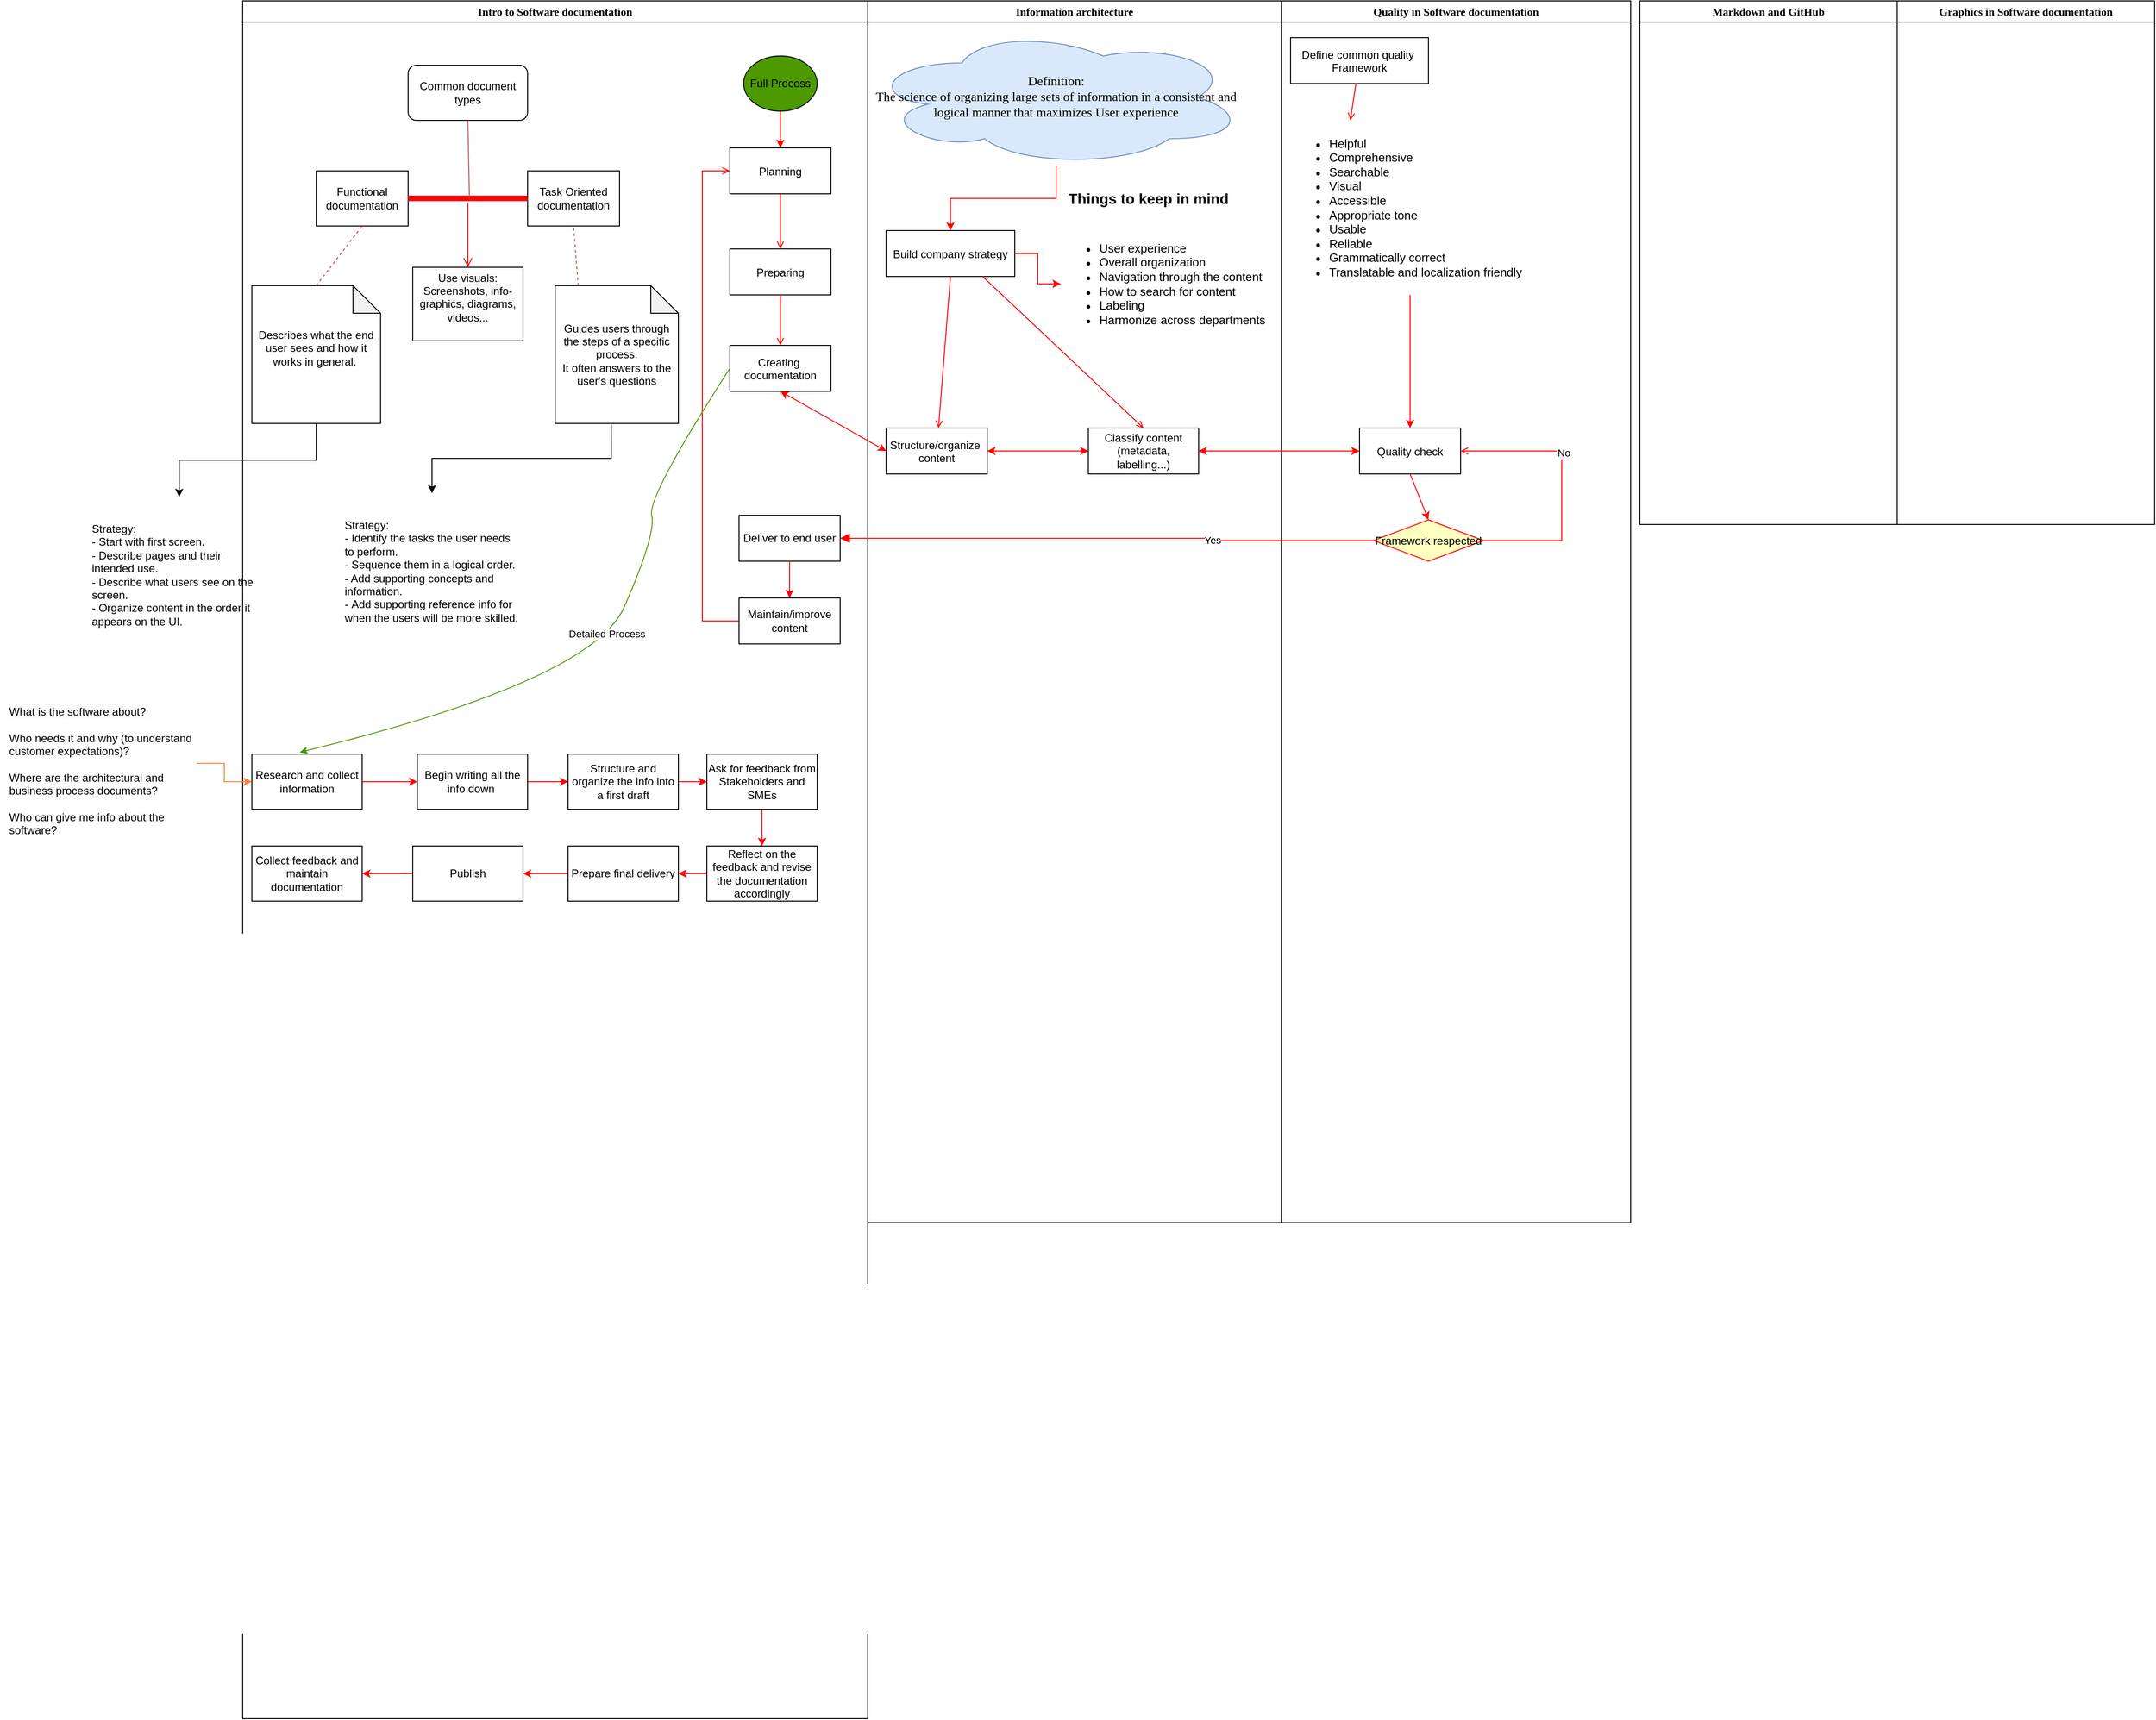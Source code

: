 <mxfile version="26.0.10">
  <diagram name="Page-1" id="e7e014a7-5840-1c2e-5031-d8a46d1fe8dd">
    <mxGraphModel dx="2843" dy="772" grid="1" gridSize="10" guides="1" tooltips="1" connect="1" arrows="1" fold="1" page="1" pageScale="1" pageWidth="1169" pageHeight="826" background="none" math="0" shadow="0">
      <root>
        <mxCell id="0" />
        <mxCell id="1" parent="0" />
        <mxCell id="2" value="Intro to Software documentation" style="swimlane;whiteSpace=wrap;fontFamily=Verdana;" parent="1" vertex="1">
          <mxGeometry x="-880" y="120" width="680" height="1870" as="geometry" />
        </mxCell>
        <mxCell id="Sq-dpYa1ZeV3uEKY72W7-112" value="&lt;div&gt;Describes what the end user sees and how it works in general.&amp;nbsp;&lt;/div&gt;&lt;div&gt;&lt;br&gt;&lt;/div&gt;" style="shape=note;whiteSpace=wrap;html=1;backgroundOutline=1;darkOpacity=0.05;" parent="2" vertex="1">
          <mxGeometry x="10" y="310" width="140" height="150" as="geometry" />
        </mxCell>
        <mxCell id="7" value="Planning" style="" parent="2" vertex="1">
          <mxGeometry x="530" y="160" width="110" height="50" as="geometry" />
        </mxCell>
        <mxCell id="8" value="Preparing" style="" parent="2" vertex="1">
          <mxGeometry x="530" y="270" width="110" height="50" as="geometry" />
        </mxCell>
        <mxCell id="9" value="" style="endArrow=open;strokeColor=#FF0000;endFill=1;rounded=0" parent="2" source="7" target="8" edge="1">
          <mxGeometry relative="1" as="geometry" />
        </mxCell>
        <mxCell id="10" value="Creating &#xa;documentation" style="" parent="2" vertex="1">
          <mxGeometry x="530" y="375" width="110" height="50" as="geometry" />
        </mxCell>
        <mxCell id="11" value="" style="endArrow=open;strokeColor=#FF0000;endFill=1;rounded=0" parent="2" source="8" target="10" edge="1">
          <mxGeometry relative="1" as="geometry" />
        </mxCell>
        <mxCell id="12" value="" style="edgeStyle=elbowEdgeStyle;elbow=horizontal;strokeColor=#FF0000;endArrow=open;endFill=1;rounded=0;exitX=0;exitY=0.5;exitDx=0;exitDy=0;" parent="2" source="Sq-dpYa1ZeV3uEKY72W7-87" target="7" edge="1">
          <mxGeometry width="100" height="100" relative="1" as="geometry">
            <mxPoint x="630" y="340" as="sourcePoint" />
            <mxPoint x="730" y="240" as="targetPoint" />
            <Array as="points">
              <mxPoint x="500" y="300" />
            </Array>
          </mxGeometry>
        </mxCell>
        <mxCell id="Sq-dpYa1ZeV3uEKY72W7-83" value="Deliver to end user" style="rounded=0;whiteSpace=wrap;html=1;" parent="2" vertex="1">
          <mxGeometry x="540" y="560" width="110" height="50" as="geometry" />
        </mxCell>
        <mxCell id="Sq-dpYa1ZeV3uEKY72W7-87" value="Maintain/improve content" style="rounded=0;whiteSpace=wrap;html=1;" parent="2" vertex="1">
          <mxGeometry x="540" y="650" width="110" height="50" as="geometry" />
        </mxCell>
        <mxCell id="Sq-dpYa1ZeV3uEKY72W7-88" value="" style="endArrow=classic;html=1;rounded=0;exitX=0.5;exitY=1;exitDx=0;exitDy=0;fillColor=#f8cecc;strokeColor=#FF0000;" parent="2" source="Sq-dpYa1ZeV3uEKY72W7-83" target="Sq-dpYa1ZeV3uEKY72W7-87" edge="1">
          <mxGeometry width="50" height="50" relative="1" as="geometry">
            <mxPoint x="845" y="515" as="sourcePoint" />
            <mxPoint x="845" y="570" as="targetPoint" />
          </mxGeometry>
        </mxCell>
        <mxCell id="Sq-dpYa1ZeV3uEKY72W7-90" value="Full Process" style="ellipse;whiteSpace=wrap;html=1;fillColor=#4D9900;" parent="2" vertex="1">
          <mxGeometry x="545" y="60" width="80" height="60" as="geometry" />
        </mxCell>
        <mxCell id="Sq-dpYa1ZeV3uEKY72W7-102" value="Common document types" style="rounded=1;whiteSpace=wrap;html=1;" parent="2" vertex="1">
          <mxGeometry x="180" y="70" width="130" height="60" as="geometry" />
        </mxCell>
        <mxCell id="Sq-dpYa1ZeV3uEKY72W7-106" value="Functional documentation" style="whiteSpace=wrap;html=1;align=center;verticalAlign=middle;treeFolding=1;treeMoving=1;" parent="2" vertex="1" collapsed="1">
          <mxGeometry x="80" y="185" width="100" height="60" as="geometry" />
        </mxCell>
        <mxCell id="Sq-dpYa1ZeV3uEKY72W7-107" value="Task Oriented documentation" style="whiteSpace=wrap;html=1;align=center;verticalAlign=middle;treeFolding=1;treeMoving=1;" parent="2" vertex="1">
          <mxGeometry x="310" y="185" width="100" height="60" as="geometry" />
        </mxCell>
        <mxCell id="Sq-dpYa1ZeV3uEKY72W7-113" value="Guides users through the steps of a specific process.&lt;div&gt;It often answers to the user&#39;s questions&lt;/div&gt;" style="shape=note;whiteSpace=wrap;html=1;backgroundOutline=1;darkOpacity=0.05;" parent="2" vertex="1">
          <mxGeometry x="340" y="310" width="134" height="150" as="geometry" />
        </mxCell>
        <mxCell id="Sq-dpYa1ZeV3uEKY72W7-115" value="" style="endArrow=none;dashed=1;html=1;rounded=0;exitX=0;exitY=0;exitDx=25;exitDy=0;exitPerimeter=0;entryX=0.5;entryY=1;entryDx=0;entryDy=0;fillColor=#f8cecc;strokeColor=#b85450;" parent="2" source="Sq-dpYa1ZeV3uEKY72W7-113" target="Sq-dpYa1ZeV3uEKY72W7-107" edge="1">
          <mxGeometry width="50" height="50" relative="1" as="geometry">
            <mxPoint x="165" y="300" as="sourcePoint" />
            <mxPoint x="190" y="255" as="targetPoint" />
          </mxGeometry>
        </mxCell>
        <mxCell id="Sq-dpYa1ZeV3uEKY72W7-121" value="" style="shape=line;html=1;strokeWidth=6;strokeColor=#ff0000;" parent="2" vertex="1">
          <mxGeometry x="180" y="210" width="130" height="10" as="geometry" />
        </mxCell>
        <mxCell id="Sq-dpYa1ZeV3uEKY72W7-122" value="" style="edgeStyle=orthogonalEdgeStyle;html=1;verticalAlign=bottom;endArrow=open;endSize=8;strokeColor=#ff0000;rounded=0;entryX=0.5;entryY=0;entryDx=0;entryDy=0;" parent="2" source="Sq-dpYa1ZeV3uEKY72W7-121" target="Sq-dpYa1ZeV3uEKY72W7-129" edge="1">
          <mxGeometry relative="1" as="geometry">
            <mxPoint x="245" y="300" as="targetPoint" />
          </mxGeometry>
        </mxCell>
        <mxCell id="Sq-dpYa1ZeV3uEKY72W7-128" value="" style="endArrow=none;html=1;rounded=0;exitX=0.513;exitY=0.557;exitDx=0;exitDy=0;exitPerimeter=0;entryX=0.5;entryY=1;entryDx=0;entryDy=0;fillColor=#f8cecc;strokeColor=#b85450;" parent="2" source="Sq-dpYa1ZeV3uEKY72W7-121" target="Sq-dpYa1ZeV3uEKY72W7-102" edge="1">
          <mxGeometry width="50" height="50" relative="1" as="geometry">
            <mxPoint x="980" y="480" as="sourcePoint" />
            <mxPoint x="1030" y="430" as="targetPoint" />
          </mxGeometry>
        </mxCell>
        <mxCell id="Sq-dpYa1ZeV3uEKY72W7-129" value="&#xa;&lt;span style=&quot;color: rgb(0, 0, 0); font-family: Helvetica; font-size: 12px; font-style: normal; font-variant-ligatures: normal; font-variant-caps: normal; font-weight: 400; letter-spacing: normal; orphans: 2; text-align: center; text-indent: 0px; text-transform: none; widows: 2; word-spacing: 0px; -webkit-text-stroke-width: 0px; white-space: normal; background-color: rgb(251, 251, 251); text-decoration-thickness: initial; text-decoration-style: initial; text-decoration-color: initial; display: inline !important; float: none;&quot;&gt;Use visuals: Screenshots, info-graphics, diagrams, videos...&lt;/span&gt;&#xa;&#xa;" style="rounded=0;whiteSpace=wrap;html=1;" parent="2" vertex="1">
          <mxGeometry x="185" y="290" width="120" height="80" as="geometry" />
        </mxCell>
        <mxCell id="Sq-dpYa1ZeV3uEKY72W7-114" value="" style="endArrow=none;dashed=1;html=1;rounded=0;exitX=0.5;exitY=0;exitDx=0;exitDy=0;exitPerimeter=0;entryX=0.5;entryY=1;entryDx=0;entryDy=0;fillColor=#f8cecc;strokeColor=#b85450;" parent="2" source="Sq-dpYa1ZeV3uEKY72W7-112" target="Sq-dpYa1ZeV3uEKY72W7-106" edge="1">
          <mxGeometry width="50" height="50" relative="1" as="geometry">
            <mxPoint x="100" y="320" as="sourcePoint" />
            <mxPoint x="1050" y="40" as="targetPoint" />
          </mxGeometry>
        </mxCell>
        <mxCell id="Sq-dpYa1ZeV3uEKY72W7-92" value="" style="endArrow=classic;html=1;rounded=0;exitX=0.5;exitY=1;exitDx=0;exitDy=0;fillColor=#f8cecc;strokeColor=#FF0000;entryX=0.5;entryY=0;entryDx=0;entryDy=0;" parent="2" source="Sq-dpYa1ZeV3uEKY72W7-90" target="7" edge="1">
          <mxGeometry width="50" height="50" relative="1" as="geometry">
            <mxPoint x="645" y="580" as="sourcePoint" />
            <mxPoint x="635" y="200" as="targetPoint" />
          </mxGeometry>
        </mxCell>
        <mxCell id="ZXMrNNtx2-XyOc_h4c_R-25" value="Strategy:&lt;div&gt;- Identify the tasks the user needs to perform.&lt;/div&gt;&lt;div&gt;- Sequence them in a logical order.&lt;/div&gt;&lt;div&gt;- Add supporting concepts and information.&lt;/div&gt;&lt;div&gt;-&amp;nbsp;&lt;span style=&quot;background-color: transparent; color: light-dark(rgb(0, 0, 0), rgb(255, 255, 255));&quot;&gt;Add supporting reference info for when the users will be more skilled.&lt;/span&gt;&lt;/div&gt;" style="text;strokeColor=none;fillColor=none;align=left;verticalAlign=middle;spacingLeft=4;spacingRight=4;overflow=hidden;points=[[0,0.5],[1,0.5]];portConstraint=eastwest;rotatable=0;whiteSpace=wrap;html=1;" vertex="1" parent="2">
          <mxGeometry x="105" y="536" width="200" height="170" as="geometry" />
        </mxCell>
        <mxCell id="ZXMrNNtx2-XyOc_h4c_R-26" style="edgeStyle=orthogonalEdgeStyle;rounded=0;orthogonalLoop=1;jettySize=auto;html=1;entryX=0.505;entryY=0;entryDx=0;entryDy=0;entryPerimeter=0;exitX=0.455;exitY=1.007;exitDx=0;exitDy=0;exitPerimeter=0;" edge="1" parent="2" target="ZXMrNNtx2-XyOc_h4c_R-25" source="Sq-dpYa1ZeV3uEKY72W7-113">
          <mxGeometry relative="1" as="geometry">
            <mxPoint x="450" y="550" as="targetPoint" />
            <mxPoint x="400" y="470" as="sourcePoint" />
          </mxGeometry>
        </mxCell>
        <mxCell id="ZXMrNNtx2-XyOc_h4c_R-29" value="" style="edgeStyle=orthogonalEdgeStyle;rounded=0;orthogonalLoop=1;jettySize=auto;html=1;strokeColor=light-dark(#FF0000,#FFFFFF);" edge="1" parent="2" source="ZXMrNNtx2-XyOc_h4c_R-27" target="ZXMrNNtx2-XyOc_h4c_R-28">
          <mxGeometry relative="1" as="geometry" />
        </mxCell>
        <mxCell id="ZXMrNNtx2-XyOc_h4c_R-27" value="Research and collect information" style="rounded=0;whiteSpace=wrap;html=1;" vertex="1" parent="2">
          <mxGeometry x="10" y="820" width="120" height="60" as="geometry" />
        </mxCell>
        <mxCell id="ZXMrNNtx2-XyOc_h4c_R-32" value="" style="edgeStyle=orthogonalEdgeStyle;rounded=0;orthogonalLoop=1;jettySize=auto;html=1;strokeColor=light-dark(#FF0000,#FFFFFF);" edge="1" parent="2" source="ZXMrNNtx2-XyOc_h4c_R-28" target="ZXMrNNtx2-XyOc_h4c_R-30">
          <mxGeometry relative="1" as="geometry" />
        </mxCell>
        <mxCell id="ZXMrNNtx2-XyOc_h4c_R-28" value="Begin writing all the info down&amp;nbsp;" style="rounded=0;whiteSpace=wrap;html=1;" vertex="1" parent="2">
          <mxGeometry x="190" y="820" width="120" height="60" as="geometry" />
        </mxCell>
        <mxCell id="ZXMrNNtx2-XyOc_h4c_R-34" value="" style="edgeStyle=orthogonalEdgeStyle;rounded=0;orthogonalLoop=1;jettySize=auto;html=1;strokeColor=light-dark(#FF0000,#FFFFFF);" edge="1" parent="2" source="ZXMrNNtx2-XyOc_h4c_R-30" target="ZXMrNNtx2-XyOc_h4c_R-33">
          <mxGeometry relative="1" as="geometry" />
        </mxCell>
        <mxCell id="ZXMrNNtx2-XyOc_h4c_R-30" value="Structure and organize the info into a first draft" style="rounded=0;whiteSpace=wrap;html=1;" vertex="1" parent="2">
          <mxGeometry x="354" y="820" width="120" height="60" as="geometry" />
        </mxCell>
        <mxCell id="ZXMrNNtx2-XyOc_h4c_R-43" value="" style="edgeStyle=orthogonalEdgeStyle;rounded=0;orthogonalLoop=1;jettySize=auto;html=1;strokeColor=light-dark(#FF0000,#FFFFFF);" edge="1" parent="2" source="ZXMrNNtx2-XyOc_h4c_R-33" target="ZXMrNNtx2-XyOc_h4c_R-42">
          <mxGeometry relative="1" as="geometry" />
        </mxCell>
        <mxCell id="ZXMrNNtx2-XyOc_h4c_R-33" value="Ask for feedback from Stakeholders and SMEs" style="rounded=0;whiteSpace=wrap;html=1;" vertex="1" parent="2">
          <mxGeometry x="505" y="820" width="120" height="60" as="geometry" />
        </mxCell>
        <mxCell id="ZXMrNNtx2-XyOc_h4c_R-46" value="" style="edgeStyle=orthogonalEdgeStyle;rounded=0;orthogonalLoop=1;jettySize=auto;html=1;strokeColor=light-dark(#FF0000,#FFFFFF);" edge="1" parent="2" source="ZXMrNNtx2-XyOc_h4c_R-42" target="ZXMrNNtx2-XyOc_h4c_R-44">
          <mxGeometry relative="1" as="geometry" />
        </mxCell>
        <mxCell id="ZXMrNNtx2-XyOc_h4c_R-42" value="Reflect on the feedback and revise the documentation accordingly" style="rounded=0;whiteSpace=wrap;html=1;" vertex="1" parent="2">
          <mxGeometry x="505" y="920" width="120" height="60" as="geometry" />
        </mxCell>
        <mxCell id="ZXMrNNtx2-XyOc_h4c_R-47" value="" style="edgeStyle=orthogonalEdgeStyle;rounded=0;orthogonalLoop=1;jettySize=auto;html=1;strokeColor=light-dark(#FF0000,#FFFFFF);" edge="1" parent="2" source="ZXMrNNtx2-XyOc_h4c_R-44" target="ZXMrNNtx2-XyOc_h4c_R-45">
          <mxGeometry relative="1" as="geometry" />
        </mxCell>
        <mxCell id="ZXMrNNtx2-XyOc_h4c_R-44" value="Prepare final delivery" style="rounded=0;whiteSpace=wrap;html=1;" vertex="1" parent="2">
          <mxGeometry x="354" y="920" width="120" height="60" as="geometry" />
        </mxCell>
        <mxCell id="ZXMrNNtx2-XyOc_h4c_R-49" value="" style="edgeStyle=orthogonalEdgeStyle;rounded=0;orthogonalLoop=1;jettySize=auto;html=1;strokeColor=light-dark(#FF0000,#FFFFFF);" edge="1" parent="2" source="ZXMrNNtx2-XyOc_h4c_R-45" target="ZXMrNNtx2-XyOc_h4c_R-48">
          <mxGeometry relative="1" as="geometry" />
        </mxCell>
        <mxCell id="ZXMrNNtx2-XyOc_h4c_R-45" value="Publish" style="rounded=0;whiteSpace=wrap;html=1;" vertex="1" parent="2">
          <mxGeometry x="185" y="920" width="120" height="60" as="geometry" />
        </mxCell>
        <mxCell id="ZXMrNNtx2-XyOc_h4c_R-48" value="Collect feedback and maintain documentation" style="rounded=0;whiteSpace=wrap;html=1;" vertex="1" parent="2">
          <mxGeometry x="10" y="920" width="120" height="60" as="geometry" />
        </mxCell>
        <mxCell id="ZXMrNNtx2-XyOc_h4c_R-59" value="" style="curved=1;endArrow=classic;html=1;rounded=0;exitX=0;exitY=0.5;exitDx=0;exitDy=0;entryX=0.433;entryY=-0.033;entryDx=0;entryDy=0;entryPerimeter=0;strokeColor=light-dark(#4D9900,#FFFFFF);" edge="1" parent="2" source="10" target="ZXMrNNtx2-XyOc_h4c_R-27">
          <mxGeometry width="50" height="50" relative="1" as="geometry">
            <mxPoint x="530" y="620" as="sourcePoint" />
            <mxPoint x="580" y="570" as="targetPoint" />
            <Array as="points">
              <mxPoint x="440" y="540" />
              <mxPoint x="450" y="580" />
              <mxPoint x="380" y="740" />
            </Array>
          </mxGeometry>
        </mxCell>
        <mxCell id="ZXMrNNtx2-XyOc_h4c_R-60" value="Detailed Process" style="edgeLabel;html=1;align=center;verticalAlign=middle;resizable=0;points=[];fillColor=#97D077;" vertex="1" connectable="0" parent="ZXMrNNtx2-XyOc_h4c_R-59">
          <mxGeometry x="-0.075" y="-6" relative="1" as="geometry">
            <mxPoint as="offset" />
          </mxGeometry>
        </mxCell>
        <mxCell id="3" value="Information architecture" style="swimlane;whiteSpace=wrap;fontFamily=Verdana;" parent="1" vertex="1">
          <mxGeometry x="-200" y="120" width="450" height="1330" as="geometry" />
        </mxCell>
        <mxCell id="Sq-dpYa1ZeV3uEKY72W7-156" value="" style="edgeStyle=orthogonalEdgeStyle;rounded=0;orthogonalLoop=1;jettySize=auto;html=1;entryX=0;entryY=0.5;entryDx=0;entryDy=0;fillColor=#f8cecc;strokeColor=#FF0000;" parent="3" source="15" target="Sq-dpYa1ZeV3uEKY72W7-177" edge="1">
          <mxGeometry relative="1" as="geometry">
            <mxPoint x="210" y="275" as="targetPoint" />
          </mxGeometry>
        </mxCell>
        <mxCell id="15" value="Build company strategy" style="" parent="3" vertex="1">
          <mxGeometry x="20" y="250" width="140" height="50" as="geometry" />
        </mxCell>
        <mxCell id="18" value="Structure/organize &#xa;content" style="" parent="3" vertex="1">
          <mxGeometry x="20" y="465" width="110" height="50" as="geometry" />
        </mxCell>
        <mxCell id="19" value="" style="endArrow=open;strokeColor=#FF0000;endFill=1;rounded=0;exitX=0.5;exitY=1;exitDx=0;exitDy=0;" parent="3" source="15" target="18" edge="1">
          <mxGeometry relative="1" as="geometry">
            <mxPoint x="81" y="310" as="sourcePoint" />
          </mxGeometry>
        </mxCell>
        <mxCell id="Sq-dpYa1ZeV3uEKY72W7-81" value="Classify content (metadata, labelling...)" style="rounded=0;whiteSpace=wrap;html=1;" parent="3" vertex="1">
          <mxGeometry x="240" y="465" width="120" height="50" as="geometry" />
        </mxCell>
        <mxCell id="Sq-dpYa1ZeV3uEKY72W7-159" style="edgeStyle=orthogonalEdgeStyle;rounded=0;orthogonalLoop=1;jettySize=auto;html=1;entryX=0.5;entryY=0;entryDx=0;entryDy=0;fillColor=#f8cecc;strokeColor=#FF0000;" parent="3" source="Sq-dpYa1ZeV3uEKY72W7-154" target="15" edge="1">
          <mxGeometry relative="1" as="geometry" />
        </mxCell>
        <mxCell id="Sq-dpYa1ZeV3uEKY72W7-154" value="&lt;font style=&quot;font-size: 14px;&quot; face=&quot;Verdana&quot;&gt;Definition:&lt;/font&gt;&lt;div&gt;&lt;font style=&quot;font-size: 14px;&quot; face=&quot;Verdana&quot;&gt;The science of organizing large sets of information in a consistent and logical manner that maximizes User experience&lt;/font&gt;&lt;/div&gt;" style="ellipse;shape=cloud;whiteSpace=wrap;html=1;fillColor=#dae8fc;strokeColor=#6c8ebf;" parent="3" vertex="1">
          <mxGeometry y="30" width="410" height="150" as="geometry" />
        </mxCell>
        <mxCell id="Sq-dpYa1ZeV3uEKY72W7-182" value="" style="group" parent="3" vertex="1" connectable="0">
          <mxGeometry x="210" y="193" width="240" height="210" as="geometry" />
        </mxCell>
        <mxCell id="Sq-dpYa1ZeV3uEKY72W7-177" value="&lt;ul&gt;&lt;li&gt;&lt;span style=&quot;background-color: transparent; color: light-dark(rgb(0, 0, 0), rgb(255, 255, 255));&quot;&gt;&lt;font style=&quot;font-size: 13px;&quot;&gt;User experience&lt;/font&gt;&lt;/span&gt;&lt;/li&gt;&lt;li&gt;&lt;div&gt;&lt;font style=&quot;font-size: 13px;&quot;&gt;Overall organization&lt;/font&gt;&lt;div&gt;&lt;/div&gt;&lt;/div&gt;&lt;/li&gt;&lt;li&gt;&lt;span style=&quot;background-color: transparent; color: light-dark(rgb(0, 0, 0), rgb(255, 255, 255));&quot;&gt;&lt;div&gt;&lt;font style=&quot;font-size: 13px;&quot;&gt;Navigation through the content&lt;/font&gt;&lt;/div&gt;&lt;/span&gt;&lt;/li&gt;&lt;li&gt;&lt;span style=&quot;background-color: transparent; color: light-dark(rgb(0, 0, 0), rgb(255, 255, 255));&quot;&gt;&lt;font style=&quot;font-size: 13px;&quot;&gt;How to search for content&lt;/font&gt;&lt;/span&gt;&lt;/li&gt;&lt;li&gt;&lt;font style=&quot;font-size: 13px;&quot;&gt;Labeling&lt;/font&gt;&lt;/li&gt;&lt;li&gt;&lt;font style=&quot;font-size: 13px;&quot;&gt;Harmonize across departments&lt;/font&gt;&lt;/li&gt;&lt;/ul&gt;" style="text;strokeColor=none;fillColor=none;html=1;whiteSpace=wrap;verticalAlign=middle;overflow=hidden;" parent="Sq-dpYa1ZeV3uEKY72W7-182" vertex="1">
          <mxGeometry y="20" width="240" height="190" as="geometry" />
        </mxCell>
        <mxCell id="Sq-dpYa1ZeV3uEKY72W7-181" value="&lt;font style=&quot;font-size: 16px;&quot;&gt;Things to keep in mind&lt;/font&gt;" style="text;strokeColor=none;fillColor=none;html=1;fontSize=24;fontStyle=1;verticalAlign=middle;align=center;" parent="Sq-dpYa1ZeV3uEKY72W7-182" vertex="1">
          <mxGeometry x="45" width="100" height="40" as="geometry" />
        </mxCell>
        <mxCell id="Sq-dpYa1ZeV3uEKY72W7-183" value="" style="endArrow=open;strokeColor=#FF0000;endFill=1;rounded=0;exitX=0.75;exitY=1;exitDx=0;exitDy=0;entryX=0.5;entryY=0;entryDx=0;entryDy=0;" parent="3" source="15" target="Sq-dpYa1ZeV3uEKY72W7-81" edge="1">
          <mxGeometry relative="1" as="geometry">
            <mxPoint x="91" y="313" as="sourcePoint" />
            <mxPoint x="86" y="475" as="targetPoint" />
          </mxGeometry>
        </mxCell>
        <mxCell id="Sq-dpYa1ZeV3uEKY72W7-186" value="" style="endArrow=classic;startArrow=classic;html=1;rounded=0;fillColor=#f8cecc;strokeColor=#FF0000;entryX=1;entryY=0.5;entryDx=0;entryDy=0;exitX=0;exitY=0.5;exitDx=0;exitDy=0;" parent="3" source="Sq-dpYa1ZeV3uEKY72W7-81" target="18" edge="1">
          <mxGeometry width="50" height="50" relative="1" as="geometry">
            <mxPoint x="240" y="490" as="sourcePoint" />
            <mxPoint x="160" y="510" as="targetPoint" />
          </mxGeometry>
        </mxCell>
        <mxCell id="4" value="Graphics in Software documentation" style="swimlane;whiteSpace=wrap;fontFamily=Verdana;" parent="1" vertex="1">
          <mxGeometry x="920" y="120" width="280" height="570" as="geometry" />
        </mxCell>
        <mxCell id="Sq-dpYa1ZeV3uEKY72W7-41" value="Markdown and GitHub" style="swimlane;whiteSpace=wrap;fontFamily=Verdana;" parent="1" vertex="1">
          <mxGeometry x="640" y="120" width="280" height="570" as="geometry" />
        </mxCell>
        <mxCell id="Sq-dpYa1ZeV3uEKY72W7-49" value="Quality in Software documentation" style="swimlane;whiteSpace=wrap;fontFamily=Verdana;" parent="1" vertex="1">
          <mxGeometry x="250" y="120" width="380" height="1330" as="geometry" />
        </mxCell>
        <mxCell id="Sq-dpYa1ZeV3uEKY72W7-52" value="Define common quality &#xa;Framework" style="" parent="Sq-dpYa1ZeV3uEKY72W7-49" vertex="1">
          <mxGeometry x="10" y="40" width="150" height="50" as="geometry" />
        </mxCell>
        <mxCell id="Sq-dpYa1ZeV3uEKY72W7-54" value="" style="endArrow=open;strokeColor=#FF0000;endFill=1;rounded=0;entryX=0.25;entryY=0;entryDx=0;entryDy=0;" parent="Sq-dpYa1ZeV3uEKY72W7-49" source="Sq-dpYa1ZeV3uEKY72W7-52" target="Sq-dpYa1ZeV3uEKY72W7-132" edge="1">
          <mxGeometry relative="1" as="geometry">
            <mxPoint x="75" y="220" as="targetPoint" />
          </mxGeometry>
        </mxCell>
        <mxCell id="Sq-dpYa1ZeV3uEKY72W7-132" value="&lt;ul&gt;&lt;li&gt;&lt;font style=&quot;font-size: 13px;&quot;&gt;Helpful&lt;/font&gt;&lt;/li&gt;&lt;li&gt;&lt;span style=&quot;background-color: transparent; color: light-dark(rgb(0, 0, 0), rgb(255, 255, 255));&quot;&gt;&lt;font style=&quot;font-size: 13px;&quot;&gt;Comprehensive&lt;/font&gt;&lt;/span&gt;&lt;/li&gt;&lt;li&gt;&lt;font style=&quot;font-size: 13px;&quot;&gt;Searchable&lt;/font&gt;&lt;/li&gt;&lt;li&gt;&lt;font style=&quot;font-size: 13px;&quot;&gt;Visual&lt;/font&gt;&lt;/li&gt;&lt;li&gt;&lt;font style=&quot;font-size: 13px;&quot;&gt;Accessible&lt;/font&gt;&lt;/li&gt;&lt;li&gt;&lt;font style=&quot;font-size: 13px;&quot;&gt;Appropriate tone&lt;/font&gt;&lt;/li&gt;&lt;li&gt;&lt;font style=&quot;font-size: 13px;&quot;&gt;Usable&lt;/font&gt;&lt;/li&gt;&lt;li&gt;&lt;font style=&quot;font-size: 13px;&quot;&gt;Reliable&lt;/font&gt;&lt;/li&gt;&lt;li&gt;&lt;font style=&quot;font-size: 13px;&quot;&gt;Grammatically correct&lt;/font&gt;&lt;/li&gt;&lt;li&gt;&lt;font style=&quot;font-size: 13px;&quot;&gt;Translatable and localization friendly&lt;/font&gt;&lt;/li&gt;&lt;/ul&gt;" style="text;strokeColor=none;fillColor=none;html=1;whiteSpace=wrap;verticalAlign=middle;overflow=hidden;" parent="Sq-dpYa1ZeV3uEKY72W7-49" vertex="1">
          <mxGeometry x="10" y="130" width="260" height="190" as="geometry" />
        </mxCell>
        <mxCell id="Sq-dpYa1ZeV3uEKY72W7-145" value="" style="endArrow=classic;html=1;rounded=0;entryX=0.5;entryY=0;entryDx=0;entryDy=0;fillColor=#f8cecc;strokeColor=#FF0000;exitX=0.5;exitY=1;exitDx=0;exitDy=0;" parent="Sq-dpYa1ZeV3uEKY72W7-49" source="Sq-dpYa1ZeV3uEKY72W7-132" target="Sq-dpYa1ZeV3uEKY72W7-55" edge="1">
          <mxGeometry width="50" height="50" relative="1" as="geometry">
            <mxPoint x="110" y="370" as="sourcePoint" />
            <mxPoint x="50" y="90" as="targetPoint" />
          </mxGeometry>
        </mxCell>
        <mxCell id="Sq-dpYa1ZeV3uEKY72W7-55" value="Quality check" style="" parent="Sq-dpYa1ZeV3uEKY72W7-49" vertex="1">
          <mxGeometry x="85" y="465" width="110" height="50" as="geometry" />
        </mxCell>
        <mxCell id="Sq-dpYa1ZeV3uEKY72W7-141" value="Framework respected" style="rhombus;whiteSpace=wrap;html=1;fontColor=#000000;fillColor=#ffffc0;strokeColor=#ff0000;" parent="Sq-dpYa1ZeV3uEKY72W7-49" vertex="1">
          <mxGeometry x="100" y="565" width="120" height="45" as="geometry" />
        </mxCell>
        <mxCell id="Sq-dpYa1ZeV3uEKY72W7-142" value="" style="edgeStyle=orthogonalEdgeStyle;html=1;align=left;verticalAlign=bottom;endArrow=open;strokeColor=#ff0000;rounded=0;entryX=1;entryY=0.5;entryDx=0;entryDy=0;exitX=1;exitY=0.5;exitDx=0;exitDy=0;" parent="Sq-dpYa1ZeV3uEKY72W7-49" source="Sq-dpYa1ZeV3uEKY72W7-141" target="Sq-dpYa1ZeV3uEKY72W7-55" edge="1">
          <mxGeometry x="-0.102" y="-20" relative="1" as="geometry">
            <mxPoint x="250" y="490" as="targetPoint" />
            <mxPoint x="275" y="587.5" as="sourcePoint" />
            <Array as="points">
              <mxPoint x="305" y="588" />
              <mxPoint x="305" y="490" />
            </Array>
            <mxPoint as="offset" />
          </mxGeometry>
        </mxCell>
        <mxCell id="Sq-dpYa1ZeV3uEKY72W7-188" value="No" style="edgeLabel;html=1;align=center;verticalAlign=middle;resizable=0;points=[];" parent="Sq-dpYa1ZeV3uEKY72W7-142" vertex="1" connectable="0">
          <mxGeometry x="0.226" y="-2" relative="1" as="geometry">
            <mxPoint y="-1" as="offset" />
          </mxGeometry>
        </mxCell>
        <mxCell id="Sq-dpYa1ZeV3uEKY72W7-146" value="" style="endArrow=classic;html=1;rounded=0;entryX=0.5;entryY=0;entryDx=0;entryDy=0;exitX=0.5;exitY=1;exitDx=0;exitDy=0;fillColor=#f8cecc;strokeColor=#FF0000;" parent="Sq-dpYa1ZeV3uEKY72W7-49" source="Sq-dpYa1ZeV3uEKY72W7-55" target="Sq-dpYa1ZeV3uEKY72W7-141" edge="1">
          <mxGeometry width="50" height="50" relative="1" as="geometry">
            <mxPoint x="155" y="365" as="sourcePoint" />
            <mxPoint x="215" y="413" as="targetPoint" />
          </mxGeometry>
        </mxCell>
        <mxCell id="Sq-dpYa1ZeV3uEKY72W7-120" value="" style="ellipse;whiteSpace=wrap;html=1;align=center;aspect=fixed;fillColor=none;strokeColor=none;resizable=0;perimeter=centerPerimeter;rotatable=0;allowArrows=0;points=[];outlineConnect=1;" parent="1" vertex="1">
          <mxGeometry x="90" y="700" width="10" height="10" as="geometry" />
        </mxCell>
        <mxCell id="Sq-dpYa1ZeV3uEKY72W7-143" value="" style="edgeStyle=orthogonalEdgeStyle;html=1;align=left;verticalAlign=top;endArrow=block;endSize=8;strokeColor=#ff0000;rounded=0;entryX=1;entryY=0.5;entryDx=0;entryDy=0;exitX=0;exitY=0.5;exitDx=0;exitDy=0;endFill=1;" parent="1" source="Sq-dpYa1ZeV3uEKY72W7-141" target="Sq-dpYa1ZeV3uEKY72W7-83" edge="1">
          <mxGeometry x="-0.949" y="10" relative="1" as="geometry">
            <mxPoint x="190" y="670" as="targetPoint" />
            <mxPoint x="150" y="700" as="sourcePoint" />
            <Array as="points">
              <mxPoint x="175" y="705" />
            </Array>
            <mxPoint as="offset" />
          </mxGeometry>
        </mxCell>
        <mxCell id="Sq-dpYa1ZeV3uEKY72W7-189" value="Yes" style="edgeLabel;html=1;align=center;verticalAlign=middle;resizable=0;points=[];" parent="Sq-dpYa1ZeV3uEKY72W7-143" vertex="1" connectable="0">
          <mxGeometry x="-0.397" relative="1" as="geometry">
            <mxPoint as="offset" />
          </mxGeometry>
        </mxCell>
        <mxCell id="Sq-dpYa1ZeV3uEKY72W7-185" value="" style="endArrow=classic;startArrow=classic;html=1;rounded=0;exitX=0;exitY=0.5;exitDx=0;exitDy=0;entryX=1;entryY=0.5;entryDx=0;entryDy=0;fillColor=#f8cecc;strokeColor=#FF0000;" parent="1" source="Sq-dpYa1ZeV3uEKY72W7-55" target="Sq-dpYa1ZeV3uEKY72W7-81" edge="1">
          <mxGeometry width="50" height="50" relative="1" as="geometry">
            <mxPoint x="80" y="420" as="sourcePoint" />
            <mxPoint x="130" y="370" as="targetPoint" />
          </mxGeometry>
        </mxCell>
        <mxCell id="Sq-dpYa1ZeV3uEKY72W7-187" value="" style="endArrow=classic;startArrow=classic;html=1;rounded=0;fillColor=#f8cecc;strokeColor=#FF0000;entryX=0.5;entryY=1;entryDx=0;entryDy=0;exitX=0;exitY=0.5;exitDx=0;exitDy=0;" parent="1" source="18" target="10" edge="1">
          <mxGeometry width="50" height="50" relative="1" as="geometry">
            <mxPoint x="50" y="620" as="sourcePoint" />
            <mxPoint x="-60" y="620" as="targetPoint" />
          </mxGeometry>
        </mxCell>
        <mxCell id="ZXMrNNtx2-XyOc_h4c_R-19" value="Strategy:&lt;div&gt;- Start with first screen.&lt;/div&gt;&lt;div&gt;- Describe pages and their intended use.&lt;/div&gt;&lt;div&gt;- Describe what users see on the screen.&lt;/div&gt;&lt;div&gt;- Organize content in the order it appears on the UI.&lt;/div&gt;" style="text;strokeColor=none;fillColor=none;align=left;verticalAlign=middle;spacingLeft=4;spacingRight=4;overflow=hidden;points=[[0,0.5],[1,0.5]];portConstraint=eastwest;rotatable=0;whiteSpace=wrap;html=1;" vertex="1" parent="1">
          <mxGeometry x="-1050" y="660" width="200" height="170" as="geometry" />
        </mxCell>
        <mxCell id="ZXMrNNtx2-XyOc_h4c_R-24" style="edgeStyle=orthogonalEdgeStyle;rounded=0;orthogonalLoop=1;jettySize=auto;html=1;entryX=0.505;entryY=0;entryDx=0;entryDy=0;entryPerimeter=0;" edge="1" parent="1" source="Sq-dpYa1ZeV3uEKY72W7-112" target="ZXMrNNtx2-XyOc_h4c_R-19">
          <mxGeometry relative="1" as="geometry">
            <mxPoint x="-750" y="660" as="targetPoint" />
          </mxGeometry>
        </mxCell>
        <mxCell id="ZXMrNNtx2-XyOc_h4c_R-39" style="edgeStyle=orthogonalEdgeStyle;rounded=0;orthogonalLoop=1;jettySize=auto;html=1;entryX=0;entryY=0.5;entryDx=0;entryDy=0;strokeColor=light-dark(#FF7F35,#FFFFFF);exitX=1;exitY=0.5;exitDx=0;exitDy=0;" edge="1" parent="1" source="ZXMrNNtx2-XyOc_h4c_R-56" target="ZXMrNNtx2-XyOc_h4c_R-27">
          <mxGeometry relative="1" as="geometry">
            <mxPoint x="-930" y="866" as="sourcePoint" />
          </mxGeometry>
        </mxCell>
        <mxCell id="ZXMrNNtx2-XyOc_h4c_R-56" value="&lt;br&gt;&lt;span style=&quot;color: rgb(0, 0, 0); font-family: Helvetica; font-size: 12px; font-style: normal; font-variant-ligatures: normal; font-variant-caps: normal; font-weight: 400; letter-spacing: normal; orphans: 2; text-align: left; text-indent: 0px; text-transform: none; widows: 2; word-spacing: 0px; -webkit-text-stroke-width: 0px; white-space: normal; background-color: rgb(251, 251, 251); text-decoration-thickness: initial; text-decoration-style: initial; text-decoration-color: initial; float: none; display: inline !important;&quot;&gt;What is the software about?&amp;nbsp;&lt;/span&gt;&lt;br&gt;&lt;br&gt;&lt;div&gt;Who needs it and why (to understand customer expectations)?&lt;/div&gt;&lt;div&gt;&lt;br&gt;&lt;/div&gt;&lt;div&gt;Where are the architectural and business process documents?&lt;/div&gt;&lt;div&gt;&lt;br&gt;&lt;/div&gt;&lt;div&gt;Who can give me info about the software?&lt;/div&gt;" style="text;strokeColor=none;fillColor=none;align=left;verticalAlign=middle;spacingLeft=4;spacingRight=4;overflow=hidden;points=[[0,0.5],[1,0.5]];portConstraint=eastwest;rotatable=0;whiteSpace=wrap;html=1;shadow=1;" vertex="1" parent="1">
          <mxGeometry x="-1140" y="870" width="210" height="160" as="geometry" />
        </mxCell>
      </root>
    </mxGraphModel>
  </diagram>
</mxfile>
